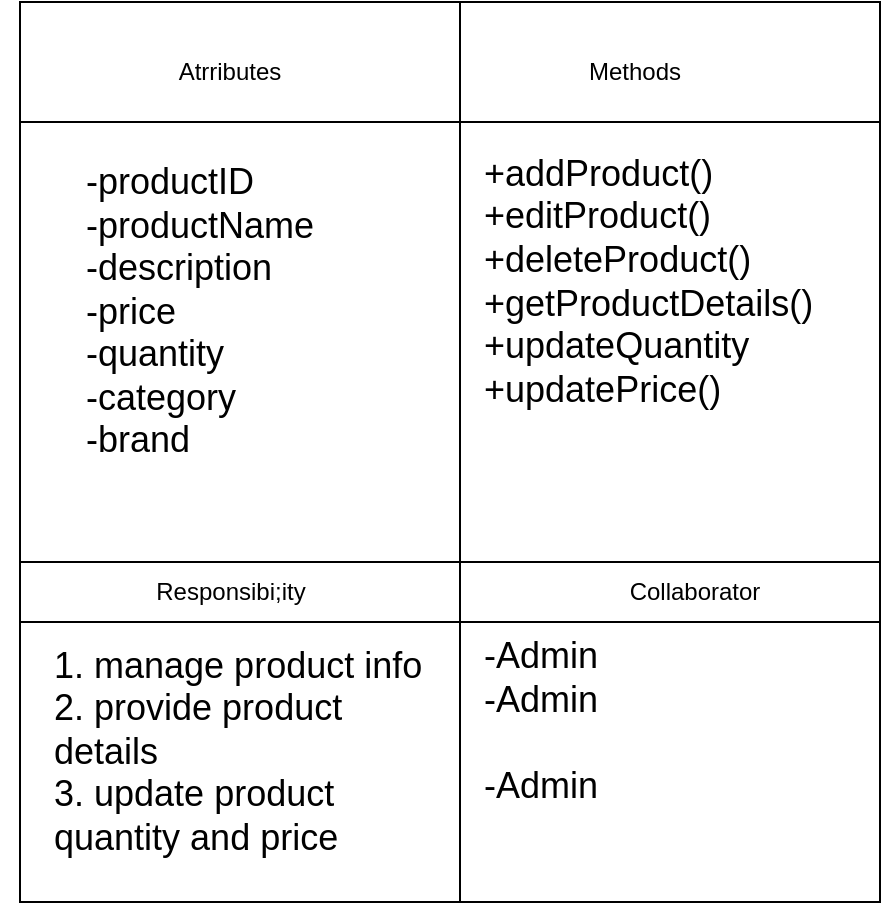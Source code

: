 <mxfile>
    <diagram id="zGjK2lOjp2KaUh-tlUjT" name="Page-1">
        <mxGraphModel dx="775" dy="548" grid="1" gridSize="10" guides="1" tooltips="1" connect="1" arrows="1" fold="1" page="1" pageScale="1" pageWidth="850" pageHeight="1100" math="0" shadow="0">
            <root>
                <mxCell id="0"/>
                <mxCell id="1" parent="0"/>
                <mxCell id="2" value="" style="shape=internalStorage;whiteSpace=wrap;html=1;backgroundOutline=1;dx=220;dy=60;" parent="1" vertex="1">
                    <mxGeometry x="150" y="600" width="430" height="450" as="geometry"/>
                </mxCell>
                <mxCell id="3" value="Atrributes" style="text;html=1;strokeColor=none;fillColor=none;align=center;verticalAlign=middle;whiteSpace=wrap;rounded=0;" parent="1" vertex="1">
                    <mxGeometry x="225" y="620" width="60" height="30" as="geometry"/>
                </mxCell>
                <mxCell id="4" value="Methods" style="text;html=1;strokeColor=none;fillColor=none;align=center;verticalAlign=middle;whiteSpace=wrap;rounded=0;" parent="1" vertex="1">
                    <mxGeometry x="430" y="620" width="55" height="30" as="geometry"/>
                </mxCell>
                <mxCell id="5" value="" style="endArrow=none;html=1;" parent="1" target="2" edge="1">
                    <mxGeometry width="50" height="50" relative="1" as="geometry">
                        <mxPoint x="150" y="880" as="sourcePoint"/>
                        <mxPoint x="200" y="830" as="targetPoint"/>
                        <Array as="points">
                            <mxPoint x="580" y="880"/>
                        </Array>
                    </mxGeometry>
                </mxCell>
                <mxCell id="6" value="" style="endArrow=none;html=1;" parent="1" edge="1">
                    <mxGeometry width="50" height="50" relative="1" as="geometry">
                        <mxPoint x="150" y="910" as="sourcePoint"/>
                        <mxPoint x="580" y="910" as="targetPoint"/>
                        <Array as="points">
                            <mxPoint x="580" y="910"/>
                        </Array>
                    </mxGeometry>
                </mxCell>
                <mxCell id="7" value="Responsibi;ity" style="text;html=1;strokeColor=none;fillColor=none;align=center;verticalAlign=middle;whiteSpace=wrap;rounded=0;" parent="1" vertex="1">
                    <mxGeometry x="197.5" y="880" width="115" height="30" as="geometry"/>
                </mxCell>
                <mxCell id="8" value="Collaborator" style="text;html=1;strokeColor=none;fillColor=none;align=center;verticalAlign=middle;whiteSpace=wrap;rounded=0;" parent="1" vertex="1">
                    <mxGeometry x="430" y="880" width="115" height="30" as="geometry"/>
                </mxCell>
                <mxCell id="9" value="&lt;div style=&quot;text-align: left;&quot;&gt;&lt;span style=&quot;font-size: 18px; background-color: initial;&quot;&gt;-productID&lt;/span&gt;&lt;/div&gt;&lt;span style=&quot;font-size: 18px;&quot;&gt;&lt;div style=&quot;text-align: left;&quot;&gt;&lt;span style=&quot;background-color: initial;&quot;&gt;-productName&lt;/span&gt;&lt;/div&gt;&lt;div style=&quot;text-align: left;&quot;&gt;&lt;span style=&quot;background-color: initial;&quot;&gt;-description&lt;/span&gt;&lt;/div&gt;&lt;div style=&quot;text-align: left;&quot;&gt;&lt;span style=&quot;background-color: initial;&quot;&gt;-price&lt;/span&gt;&lt;/div&gt;&lt;div style=&quot;text-align: left;&quot;&gt;&lt;span style=&quot;background-color: initial;&quot;&gt;-quantity&lt;/span&gt;&lt;/div&gt;&lt;div style=&quot;text-align: left;&quot;&gt;&lt;span style=&quot;background-color: initial;&quot;&gt;-category&lt;/span&gt;&lt;/div&gt;&lt;div style=&quot;text-align: left;&quot;&gt;&lt;span style=&quot;background-color: initial;&quot;&gt;-brand&lt;/span&gt;&lt;/div&gt;&lt;/span&gt;" style="text;html=1;strokeColor=none;fillColor=none;align=center;verticalAlign=middle;whiteSpace=wrap;rounded=0;" parent="1" vertex="1">
                    <mxGeometry x="140" y="660" width="200" height="190" as="geometry"/>
                </mxCell>
                <mxCell id="10" value="&lt;span style=&quot;font-size: 18px;&quot;&gt;+addProduct()&lt;br&gt;+editProduct()&lt;br&gt;+deleteProduct()&lt;br&gt;+getProductDetails()&lt;br&gt;+updateQuantity&lt;br&gt;+updatePrice()&lt;br&gt;&lt;/span&gt;" style="text;html=1;strokeColor=none;fillColor=none;align=left;verticalAlign=middle;whiteSpace=wrap;rounded=0;" parent="1" vertex="1">
                    <mxGeometry x="380" y="650" width="170" height="180" as="geometry"/>
                </mxCell>
                <mxCell id="11" value="&lt;font style=&quot;font-size: 18px;&quot;&gt;1. manage product info&lt;br&gt;2. provide product details&lt;br&gt;3. update product quantity and price&lt;br&gt;&lt;/font&gt;" style="text;html=1;strokeColor=none;fillColor=none;align=left;verticalAlign=middle;whiteSpace=wrap;rounded=0;" parent="1" vertex="1">
                    <mxGeometry x="165" y="920" width="195" height="110" as="geometry"/>
                </mxCell>
                <mxCell id="12" value="&lt;font style=&quot;font-size: 18px;&quot;&gt;-Admin&lt;br&gt;-Admin&lt;br&gt;&lt;br&gt;-Admin&lt;br&gt;&lt;/font&gt;" style="text;html=1;strokeColor=none;fillColor=none;align=left;verticalAlign=middle;whiteSpace=wrap;rounded=0;" vertex="1" parent="1">
                    <mxGeometry x="380" y="900" width="190" height="120" as="geometry"/>
                </mxCell>
            </root>
        </mxGraphModel>
    </diagram>
</mxfile>